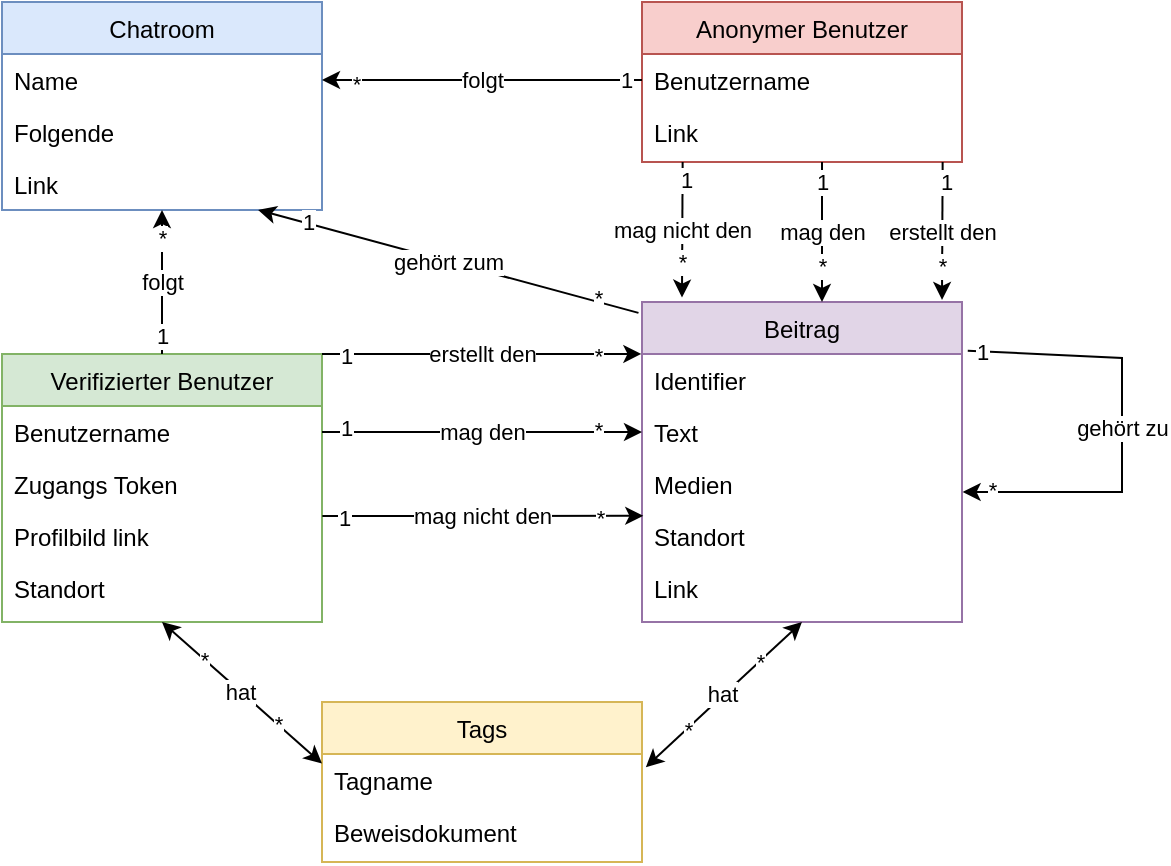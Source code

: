 <mxfile version="23.1.6" type="device">
  <diagram id="C5RBs43oDa-KdzZeNtuy" name="Page-1">
    <mxGraphModel dx="988" dy="1715" grid="1" gridSize="10" guides="1" tooltips="1" connect="1" arrows="1" fold="1" page="1" pageScale="1" pageWidth="827" pageHeight="1169" math="0" shadow="0">
      <root>
        <mxCell id="WIyWlLk6GJQsqaUBKTNV-0" />
        <mxCell id="WIyWlLk6GJQsqaUBKTNV-1" parent="WIyWlLk6GJQsqaUBKTNV-0" />
        <mxCell id="zkfFHV4jXpPFQw0GAbJ--0" value="Beitrag" style="swimlane;fontStyle=0;align=center;verticalAlign=top;childLayout=stackLayout;horizontal=1;startSize=26;horizontalStack=0;resizeParent=1;resizeLast=0;collapsible=1;marginBottom=0;rounded=0;shadow=0;strokeWidth=1;fillColor=#e1d5e7;strokeColor=#9673a6;" parent="WIyWlLk6GJQsqaUBKTNV-1" vertex="1">
          <mxGeometry x="320" y="70" width="160" height="160" as="geometry">
            <mxRectangle x="230" y="140" width="160" height="26" as="alternateBounds" />
          </mxGeometry>
        </mxCell>
        <mxCell id="tdyQbTesufv4xPCYSzyx-6" value="Identifier" style="text;align=left;verticalAlign=top;spacingLeft=4;spacingRight=4;overflow=hidden;rotatable=0;points=[[0,0.5],[1,0.5]];portConstraint=eastwest;rounded=0;shadow=0;html=0;" parent="zkfFHV4jXpPFQw0GAbJ--0" vertex="1">
          <mxGeometry y="26" width="160" height="26" as="geometry" />
        </mxCell>
        <mxCell id="zkfFHV4jXpPFQw0GAbJ--2" value="Text" style="text;align=left;verticalAlign=top;spacingLeft=4;spacingRight=4;overflow=hidden;rotatable=0;points=[[0,0.5],[1,0.5]];portConstraint=eastwest;rounded=0;shadow=0;html=0;" parent="zkfFHV4jXpPFQw0GAbJ--0" vertex="1">
          <mxGeometry y="52" width="160" height="26" as="geometry" />
        </mxCell>
        <mxCell id="xivR8xFjDP2OUeOoNxAv-6" value="Medien" style="text;align=left;verticalAlign=top;spacingLeft=4;spacingRight=4;overflow=hidden;rotatable=0;points=[[0,0.5],[1,0.5]];portConstraint=eastwest;rounded=0;shadow=0;html=0;" parent="zkfFHV4jXpPFQw0GAbJ--0" vertex="1">
          <mxGeometry y="78" width="160" height="26" as="geometry" />
        </mxCell>
        <mxCell id="xivR8xFjDP2OUeOoNxAv-8" value="Standort" style="text;align=left;verticalAlign=top;spacingLeft=4;spacingRight=4;overflow=hidden;rotatable=0;points=[[0,0.5],[1,0.5]];portConstraint=eastwest;rounded=0;shadow=0;html=0;" parent="zkfFHV4jXpPFQw0GAbJ--0" vertex="1">
          <mxGeometry y="104" width="160" height="26" as="geometry" />
        </mxCell>
        <mxCell id="xivR8xFjDP2OUeOoNxAv-39" value="" style="endArrow=classic;html=1;rounded=0;exitX=1.018;exitY=0.152;exitDx=0;exitDy=0;exitPerimeter=0;entryX=1.002;entryY=0.654;entryDx=0;entryDy=0;entryPerimeter=0;" parent="zkfFHV4jXpPFQw0GAbJ--0" source="zkfFHV4jXpPFQw0GAbJ--0" target="xivR8xFjDP2OUeOoNxAv-6" edge="1">
          <mxGeometry relative="1" as="geometry">
            <mxPoint x="174" y="20" as="sourcePoint" />
            <mxPoint x="240" y="70" as="targetPoint" />
            <Array as="points">
              <mxPoint x="240" y="28" />
              <mxPoint x="240" y="95" />
            </Array>
          </mxGeometry>
        </mxCell>
        <mxCell id="xivR8xFjDP2OUeOoNxAv-40" value="gehört zu" style="edgeLabel;resizable=0;html=1;align=center;verticalAlign=middle;" parent="xivR8xFjDP2OUeOoNxAv-39" connectable="0" vertex="1">
          <mxGeometry relative="1" as="geometry" />
        </mxCell>
        <mxCell id="KU6OePEWpPYiwk-hXVTw-7" value="*" style="edgeLabel;html=1;align=center;verticalAlign=middle;resizable=0;points=[];" parent="xivR8xFjDP2OUeOoNxAv-39" vertex="1" connectable="0">
          <mxGeometry x="0.866" y="-1" relative="1" as="geometry">
            <mxPoint as="offset" />
          </mxGeometry>
        </mxCell>
        <mxCell id="KU6OePEWpPYiwk-hXVTw-8" value="1" style="edgeLabel;html=1;align=center;verticalAlign=middle;resizable=0;points=[];" parent="xivR8xFjDP2OUeOoNxAv-39" vertex="1" connectable="0">
          <mxGeometry x="-0.941" relative="1" as="geometry">
            <mxPoint as="offset" />
          </mxGeometry>
        </mxCell>
        <mxCell id="ZhWCZaqq9nW5vbhEN_XT-1" value="Link" style="text;align=left;verticalAlign=top;spacingLeft=4;spacingRight=4;overflow=hidden;rotatable=0;points=[[0,0.5],[1,0.5]];portConstraint=eastwest;rounded=0;shadow=0;html=0;" parent="zkfFHV4jXpPFQw0GAbJ--0" vertex="1">
          <mxGeometry y="130" width="160" height="26" as="geometry" />
        </mxCell>
        <mxCell id="xivR8xFjDP2OUeOoNxAv-9" value="Anonymer Benutzer" style="swimlane;fontStyle=0;align=center;verticalAlign=top;childLayout=stackLayout;horizontal=1;startSize=26;horizontalStack=0;resizeParent=1;resizeLast=0;collapsible=1;marginBottom=0;rounded=0;shadow=0;strokeWidth=1;fillColor=#f8cecc;strokeColor=#b85450;" parent="WIyWlLk6GJQsqaUBKTNV-1" vertex="1">
          <mxGeometry x="320" y="-80" width="160" height="80" as="geometry">
            <mxRectangle x="240" y="260" width="160" height="26" as="alternateBounds" />
          </mxGeometry>
        </mxCell>
        <mxCell id="xivR8xFjDP2OUeOoNxAv-10" value="Benutzername" style="text;align=left;verticalAlign=top;spacingLeft=4;spacingRight=4;overflow=hidden;rotatable=0;points=[[0,0.5],[1,0.5]];portConstraint=eastwest;" parent="xivR8xFjDP2OUeOoNxAv-9" vertex="1">
          <mxGeometry y="26" width="160" height="26" as="geometry" />
        </mxCell>
        <mxCell id="xivR8xFjDP2OUeOoNxAv-11" value="Link" style="text;align=left;verticalAlign=top;spacingLeft=4;spacingRight=4;overflow=hidden;rotatable=0;points=[[0,0.5],[1,0.5]];portConstraint=eastwest;rounded=0;shadow=0;html=0;" parent="xivR8xFjDP2OUeOoNxAv-9" vertex="1">
          <mxGeometry y="52" width="160" height="26" as="geometry" />
        </mxCell>
        <mxCell id="xivR8xFjDP2OUeOoNxAv-13" value="Verifizierter Benutzer" style="swimlane;fontStyle=0;align=center;verticalAlign=top;childLayout=stackLayout;horizontal=1;startSize=26;horizontalStack=0;resizeParent=1;resizeLast=0;collapsible=1;marginBottom=0;rounded=0;shadow=0;strokeWidth=1;fillColor=#d5e8d4;strokeColor=#82b366;" parent="WIyWlLk6GJQsqaUBKTNV-1" vertex="1">
          <mxGeometry y="96" width="160" height="134" as="geometry">
            <mxRectangle x="240" y="260" width="160" height="26" as="alternateBounds" />
          </mxGeometry>
        </mxCell>
        <mxCell id="xivR8xFjDP2OUeOoNxAv-14" value="Benutzername" style="text;align=left;verticalAlign=top;spacingLeft=4;spacingRight=4;overflow=hidden;rotatable=0;points=[[0,0.5],[1,0.5]];portConstraint=eastwest;" parent="xivR8xFjDP2OUeOoNxAv-13" vertex="1">
          <mxGeometry y="26" width="160" height="26" as="geometry" />
        </mxCell>
        <mxCell id="xivR8xFjDP2OUeOoNxAv-15" value="Zugangs Token" style="text;align=left;verticalAlign=top;spacingLeft=4;spacingRight=4;overflow=hidden;rotatable=0;points=[[0,0.5],[1,0.5]];portConstraint=eastwest;rounded=0;shadow=0;html=0;" parent="xivR8xFjDP2OUeOoNxAv-13" vertex="1">
          <mxGeometry y="52" width="160" height="26" as="geometry" />
        </mxCell>
        <mxCell id="ZhWCZaqq9nW5vbhEN_XT-0" value="Profilbild link" style="text;align=left;verticalAlign=top;spacingLeft=4;spacingRight=4;overflow=hidden;rotatable=0;points=[[0,0.5],[1,0.5]];portConstraint=eastwest;rounded=0;shadow=0;html=0;" parent="xivR8xFjDP2OUeOoNxAv-13" vertex="1">
          <mxGeometry y="78" width="160" height="26" as="geometry" />
        </mxCell>
        <mxCell id="agyUkzwa-3w7YlXkeHwC-7" value="Standort" style="text;align=left;verticalAlign=top;spacingLeft=4;spacingRight=4;overflow=hidden;rotatable=0;points=[[0,0.5],[1,0.5]];portConstraint=eastwest;rounded=0;shadow=0;html=0;" vertex="1" parent="xivR8xFjDP2OUeOoNxAv-13">
          <mxGeometry y="104" width="160" height="26" as="geometry" />
        </mxCell>
        <mxCell id="xivR8xFjDP2OUeOoNxAv-26" value="Chatroom" style="swimlane;fontStyle=0;align=center;verticalAlign=top;childLayout=stackLayout;horizontal=1;startSize=26;horizontalStack=0;resizeParent=1;resizeLast=0;collapsible=1;marginBottom=0;rounded=0;shadow=0;strokeWidth=1;fillColor=#dae8fc;strokeColor=#6c8ebf;" parent="WIyWlLk6GJQsqaUBKTNV-1" vertex="1">
          <mxGeometry y="-80" width="160" height="104" as="geometry">
            <mxRectangle x="230" y="140" width="160" height="26" as="alternateBounds" />
          </mxGeometry>
        </mxCell>
        <mxCell id="xivR8xFjDP2OUeOoNxAv-27" value="Name" style="text;align=left;verticalAlign=top;spacingLeft=4;spacingRight=4;overflow=hidden;rotatable=0;points=[[0,0.5],[1,0.5]];portConstraint=eastwest;rounded=0;shadow=0;html=0;" parent="xivR8xFjDP2OUeOoNxAv-26" vertex="1">
          <mxGeometry y="26" width="160" height="26" as="geometry" />
        </mxCell>
        <mxCell id="xivR8xFjDP2OUeOoNxAv-55" value="Folgende" style="text;align=left;verticalAlign=top;spacingLeft=4;spacingRight=4;overflow=hidden;rotatable=0;points=[[0,0.5],[1,0.5]];portConstraint=eastwest;rounded=0;shadow=0;html=0;" parent="xivR8xFjDP2OUeOoNxAv-26" vertex="1">
          <mxGeometry y="52" width="160" height="26" as="geometry" />
        </mxCell>
        <mxCell id="xivR8xFjDP2OUeOoNxAv-31" value="Link" style="text;align=left;verticalAlign=top;spacingLeft=4;spacingRight=4;overflow=hidden;rotatable=0;points=[[0,0.5],[1,0.5]];portConstraint=eastwest;rounded=0;shadow=0;html=0;" parent="xivR8xFjDP2OUeOoNxAv-26" vertex="1">
          <mxGeometry y="78" width="160" height="26" as="geometry" />
        </mxCell>
        <mxCell id="xivR8xFjDP2OUeOoNxAv-59" value="" style="endArrow=classic;html=1;rounded=0;entryX=0.873;entryY=-0.008;entryDx=0;entryDy=0;entryPerimeter=0;" parent="WIyWlLk6GJQsqaUBKTNV-1" edge="1">
          <mxGeometry relative="1" as="geometry">
            <mxPoint x="470.32" as="sourcePoint" />
            <mxPoint x="470.0" y="68.96" as="targetPoint" />
          </mxGeometry>
        </mxCell>
        <mxCell id="xivR8xFjDP2OUeOoNxAv-60" value="erstellt den" style="edgeLabel;resizable=0;html=1;align=center;verticalAlign=middle;" parent="xivR8xFjDP2OUeOoNxAv-59" connectable="0" vertex="1">
          <mxGeometry relative="1" as="geometry" />
        </mxCell>
        <mxCell id="KU6OePEWpPYiwk-hXVTw-11" value="1" style="edgeLabel;html=1;align=center;verticalAlign=middle;resizable=0;points=[];" parent="xivR8xFjDP2OUeOoNxAv-59" vertex="1" connectable="0">
          <mxGeometry x="-0.728" y="1" relative="1" as="geometry">
            <mxPoint as="offset" />
          </mxGeometry>
        </mxCell>
        <mxCell id="KU6OePEWpPYiwk-hXVTw-14" value="*" style="edgeLabel;html=1;align=center;verticalAlign=middle;resizable=0;points=[];" parent="xivR8xFjDP2OUeOoNxAv-59" vertex="1" connectable="0">
          <mxGeometry x="0.491" relative="1" as="geometry">
            <mxPoint as="offset" />
          </mxGeometry>
        </mxCell>
        <mxCell id="xivR8xFjDP2OUeOoNxAv-61" value="" style="endArrow=classic;html=1;rounded=0;entryX=0.5;entryY=0;entryDx=0;entryDy=0;exitX=0.5;exitY=1;exitDx=0;exitDy=0;" parent="WIyWlLk6GJQsqaUBKTNV-1" edge="1">
          <mxGeometry relative="1" as="geometry">
            <mxPoint x="410" as="sourcePoint" />
            <mxPoint x="410" y="70" as="targetPoint" />
          </mxGeometry>
        </mxCell>
        <mxCell id="xivR8xFjDP2OUeOoNxAv-62" value="mag den" style="edgeLabel;resizable=0;html=1;align=center;verticalAlign=middle;" parent="xivR8xFjDP2OUeOoNxAv-61" connectable="0" vertex="1">
          <mxGeometry relative="1" as="geometry" />
        </mxCell>
        <mxCell id="KU6OePEWpPYiwk-hXVTw-10" value="1" style="edgeLabel;html=1;align=center;verticalAlign=middle;resizable=0;points=[];" parent="xivR8xFjDP2OUeOoNxAv-61" vertex="1" connectable="0">
          <mxGeometry x="-0.709" relative="1" as="geometry">
            <mxPoint as="offset" />
          </mxGeometry>
        </mxCell>
        <mxCell id="KU6OePEWpPYiwk-hXVTw-13" value="*" style="edgeLabel;html=1;align=center;verticalAlign=middle;resizable=0;points=[];" parent="xivR8xFjDP2OUeOoNxAv-61" vertex="1" connectable="0">
          <mxGeometry x="0.491" relative="1" as="geometry">
            <mxPoint as="offset" />
          </mxGeometry>
        </mxCell>
        <mxCell id="xivR8xFjDP2OUeOoNxAv-64" value="" style="endArrow=classic;html=1;rounded=0;entryX=0.248;entryY=-0.017;entryDx=0;entryDy=0;exitX=0.25;exitY=1;exitDx=0;exitDy=0;entryPerimeter=0;" parent="WIyWlLk6GJQsqaUBKTNV-1" edge="1">
          <mxGeometry relative="1" as="geometry">
            <mxPoint x="340.32" as="sourcePoint" />
            <mxPoint x="340.0" y="67.79" as="targetPoint" />
          </mxGeometry>
        </mxCell>
        <mxCell id="xivR8xFjDP2OUeOoNxAv-65" value="mag nicht den" style="edgeLabel;resizable=0;html=1;align=center;verticalAlign=middle;" parent="xivR8xFjDP2OUeOoNxAv-64" connectable="0" vertex="1">
          <mxGeometry relative="1" as="geometry" />
        </mxCell>
        <mxCell id="KU6OePEWpPYiwk-hXVTw-9" value="1" style="edgeLabel;html=1;align=center;verticalAlign=middle;resizable=0;points=[];" parent="xivR8xFjDP2OUeOoNxAv-64" vertex="1" connectable="0">
          <mxGeometry x="-0.746" y="1" relative="1" as="geometry">
            <mxPoint as="offset" />
          </mxGeometry>
        </mxCell>
        <mxCell id="KU6OePEWpPYiwk-hXVTw-12" value="*" style="edgeLabel;html=1;align=center;verticalAlign=middle;resizable=0;points=[];" parent="xivR8xFjDP2OUeOoNxAv-64" vertex="1" connectable="0">
          <mxGeometry x="0.469" relative="1" as="geometry">
            <mxPoint as="offset" />
          </mxGeometry>
        </mxCell>
        <mxCell id="xivR8xFjDP2OUeOoNxAv-66" value="" style="endArrow=classic;html=1;rounded=0;exitX=-0.011;exitY=0.034;exitDx=0;exitDy=0;exitPerimeter=0;" parent="WIyWlLk6GJQsqaUBKTNV-1" source="zkfFHV4jXpPFQw0GAbJ--0" target="xivR8xFjDP2OUeOoNxAv-31" edge="1">
          <mxGeometry relative="1" as="geometry">
            <mxPoint x="280.32" y="50" as="sourcePoint" />
            <mxPoint x="162.88" y="50.598" as="targetPoint" />
          </mxGeometry>
        </mxCell>
        <mxCell id="xivR8xFjDP2OUeOoNxAv-67" value="gehört zum" style="edgeLabel;resizable=0;html=1;align=center;verticalAlign=middle;" parent="xivR8xFjDP2OUeOoNxAv-66" connectable="0" vertex="1">
          <mxGeometry relative="1" as="geometry" />
        </mxCell>
        <mxCell id="KU6OePEWpPYiwk-hXVTw-5" value="1" style="edgeLabel;html=1;align=center;verticalAlign=middle;resizable=0;points=[];" parent="xivR8xFjDP2OUeOoNxAv-66" vertex="1" connectable="0">
          <mxGeometry x="0.744" y="-1" relative="1" as="geometry">
            <mxPoint as="offset" />
          </mxGeometry>
        </mxCell>
        <mxCell id="KU6OePEWpPYiwk-hXVTw-6" value="*" style="edgeLabel;html=1;align=center;verticalAlign=middle;resizable=0;points=[];" parent="xivR8xFjDP2OUeOoNxAv-66" vertex="1" connectable="0">
          <mxGeometry x="-0.778" y="-2" relative="1" as="geometry">
            <mxPoint as="offset" />
          </mxGeometry>
        </mxCell>
        <mxCell id="tdyQbTesufv4xPCYSzyx-0" value="" style="endArrow=classic;html=1;rounded=0;entryX=-0.002;entryY=-0.002;entryDx=0;entryDy=0;entryPerimeter=0;exitX=1;exitY=0;exitDx=0;exitDy=0;" parent="WIyWlLk6GJQsqaUBKTNV-1" source="xivR8xFjDP2OUeOoNxAv-13" target="tdyQbTesufv4xPCYSzyx-6" edge="1">
          <mxGeometry relative="1" as="geometry">
            <mxPoint x="200.32" y="120" as="sourcePoint" />
            <mxPoint x="200.0" y="188.96" as="targetPoint" />
          </mxGeometry>
        </mxCell>
        <mxCell id="tdyQbTesufv4xPCYSzyx-1" value="erstellt den" style="edgeLabel;resizable=0;html=1;align=center;verticalAlign=middle;" parent="tdyQbTesufv4xPCYSzyx-0" connectable="0" vertex="1">
          <mxGeometry relative="1" as="geometry" />
        </mxCell>
        <mxCell id="KU6OePEWpPYiwk-hXVTw-15" value="1" style="edgeLabel;html=1;align=center;verticalAlign=middle;resizable=0;points=[];" parent="tdyQbTesufv4xPCYSzyx-0" vertex="1" connectable="0">
          <mxGeometry x="-0.859" y="-1" relative="1" as="geometry">
            <mxPoint as="offset" />
          </mxGeometry>
        </mxCell>
        <mxCell id="KU6OePEWpPYiwk-hXVTw-18" value="*" style="edgeLabel;html=1;align=center;verticalAlign=middle;resizable=0;points=[];" parent="tdyQbTesufv4xPCYSzyx-0" vertex="1" connectable="0">
          <mxGeometry x="0.729" y="-1" relative="1" as="geometry">
            <mxPoint as="offset" />
          </mxGeometry>
        </mxCell>
        <mxCell id="tdyQbTesufv4xPCYSzyx-2" value="" style="endArrow=classic;html=1;rounded=0;entryX=0;entryY=0.5;entryDx=0;entryDy=0;exitX=1;exitY=0.5;exitDx=0;exitDy=0;" parent="WIyWlLk6GJQsqaUBKTNV-1" source="xivR8xFjDP2OUeOoNxAv-14" target="zkfFHV4jXpPFQw0GAbJ--2" edge="1">
          <mxGeometry relative="1" as="geometry">
            <mxPoint x="200" y="150" as="sourcePoint" />
            <mxPoint x="320" y="187" as="targetPoint" />
          </mxGeometry>
        </mxCell>
        <mxCell id="tdyQbTesufv4xPCYSzyx-3" value="mag den" style="edgeLabel;resizable=0;html=1;align=center;verticalAlign=middle;" parent="tdyQbTesufv4xPCYSzyx-2" connectable="0" vertex="1">
          <mxGeometry relative="1" as="geometry" />
        </mxCell>
        <mxCell id="KU6OePEWpPYiwk-hXVTw-16" value="1" style="edgeLabel;html=1;align=center;verticalAlign=middle;resizable=0;points=[];" parent="tdyQbTesufv4xPCYSzyx-2" vertex="1" connectable="0">
          <mxGeometry x="-0.855" y="2" relative="1" as="geometry">
            <mxPoint as="offset" />
          </mxGeometry>
        </mxCell>
        <mxCell id="KU6OePEWpPYiwk-hXVTw-19" value="*" style="edgeLabel;html=1;align=center;verticalAlign=middle;resizable=0;points=[];" parent="tdyQbTesufv4xPCYSzyx-2" vertex="1" connectable="0">
          <mxGeometry x="0.725" y="1" relative="1" as="geometry">
            <mxPoint as="offset" />
          </mxGeometry>
        </mxCell>
        <mxCell id="tdyQbTesufv4xPCYSzyx-4" value="" style="endArrow=classic;html=1;rounded=0;entryX=0.004;entryY=0.112;entryDx=0;entryDy=0;exitX=1.001;exitY=1.115;exitDx=0;exitDy=0;entryPerimeter=0;exitPerimeter=0;" parent="WIyWlLk6GJQsqaUBKTNV-1" source="xivR8xFjDP2OUeOoNxAv-15" target="xivR8xFjDP2OUeOoNxAv-8" edge="1">
          <mxGeometry relative="1" as="geometry">
            <mxPoint x="210.32" y="200" as="sourcePoint" />
            <mxPoint x="210.0" y="267.79" as="targetPoint" />
          </mxGeometry>
        </mxCell>
        <mxCell id="tdyQbTesufv4xPCYSzyx-5" value="mag nicht den" style="edgeLabel;resizable=0;html=1;align=center;verticalAlign=middle;" parent="tdyQbTesufv4xPCYSzyx-4" connectable="0" vertex="1">
          <mxGeometry relative="1" as="geometry" />
        </mxCell>
        <mxCell id="KU6OePEWpPYiwk-hXVTw-17" value="1" style="edgeLabel;html=1;align=center;verticalAlign=middle;resizable=0;points=[];" parent="tdyQbTesufv4xPCYSzyx-4" vertex="1" connectable="0">
          <mxGeometry x="-0.86" y="-1" relative="1" as="geometry">
            <mxPoint as="offset" />
          </mxGeometry>
        </mxCell>
        <mxCell id="KU6OePEWpPYiwk-hXVTw-20" value="*" style="edgeLabel;html=1;align=center;verticalAlign=middle;resizable=0;points=[];" parent="tdyQbTesufv4xPCYSzyx-4" vertex="1" connectable="0">
          <mxGeometry x="0.729" y="-1" relative="1" as="geometry">
            <mxPoint as="offset" />
          </mxGeometry>
        </mxCell>
        <mxCell id="tdyQbTesufv4xPCYSzyx-7" value="" style="endArrow=classic;html=1;rounded=0;exitX=0.5;exitY=0;exitDx=0;exitDy=0;" parent="WIyWlLk6GJQsqaUBKTNV-1" source="xivR8xFjDP2OUeOoNxAv-13" target="xivR8xFjDP2OUeOoNxAv-31" edge="1">
          <mxGeometry relative="1" as="geometry">
            <mxPoint x="70" y="110" as="sourcePoint" />
            <mxPoint x="80.16" y="53.848" as="targetPoint" />
          </mxGeometry>
        </mxCell>
        <mxCell id="tdyQbTesufv4xPCYSzyx-8" value="folgt" style="edgeLabel;resizable=0;html=1;align=center;verticalAlign=middle;" parent="tdyQbTesufv4xPCYSzyx-7" connectable="0" vertex="1">
          <mxGeometry relative="1" as="geometry" />
        </mxCell>
        <mxCell id="KU6OePEWpPYiwk-hXVTw-2" value="*" style="edgeLabel;html=1;align=center;verticalAlign=middle;resizable=0;points=[];" parent="tdyQbTesufv4xPCYSzyx-7" vertex="1" connectable="0">
          <mxGeometry x="0.68" y="-1" relative="1" as="geometry">
            <mxPoint x="-1" y="2" as="offset" />
          </mxGeometry>
        </mxCell>
        <mxCell id="KU6OePEWpPYiwk-hXVTw-3" value="1" style="edgeLabel;html=1;align=center;verticalAlign=middle;resizable=0;points=[];" parent="tdyQbTesufv4xPCYSzyx-7" vertex="1" connectable="0">
          <mxGeometry x="-0.883" y="-2" relative="1" as="geometry">
            <mxPoint x="-2" y="-5" as="offset" />
          </mxGeometry>
        </mxCell>
        <mxCell id="tdyQbTesufv4xPCYSzyx-9" value="" style="endArrow=classic;html=1;rounded=0;entryX=1;entryY=0.5;entryDx=0;entryDy=0;exitX=0;exitY=0.5;exitDx=0;exitDy=0;" parent="WIyWlLk6GJQsqaUBKTNV-1" source="xivR8xFjDP2OUeOoNxAv-10" target="xivR8xFjDP2OUeOoNxAv-27" edge="1">
          <mxGeometry relative="1" as="geometry">
            <mxPoint x="240" y="-18" as="sourcePoint" />
            <mxPoint x="240" y="-110" as="targetPoint" />
          </mxGeometry>
        </mxCell>
        <mxCell id="tdyQbTesufv4xPCYSzyx-10" value="folgt" style="edgeLabel;resizable=0;html=1;align=center;verticalAlign=middle;" parent="tdyQbTesufv4xPCYSzyx-9" connectable="0" vertex="1">
          <mxGeometry relative="1" as="geometry" />
        </mxCell>
        <mxCell id="KU6OePEWpPYiwk-hXVTw-0" value="*" style="edgeLabel;html=1;align=center;verticalAlign=middle;resizable=0;points=[];" parent="tdyQbTesufv4xPCYSzyx-9" vertex="1" connectable="0">
          <mxGeometry x="0.79" y="2" relative="1" as="geometry">
            <mxPoint as="offset" />
          </mxGeometry>
        </mxCell>
        <mxCell id="KU6OePEWpPYiwk-hXVTw-1" value="1" style="edgeLabel;html=1;align=center;verticalAlign=middle;resizable=0;points=[];" parent="tdyQbTesufv4xPCYSzyx-9" vertex="1" connectable="0">
          <mxGeometry x="-0.895" relative="1" as="geometry">
            <mxPoint as="offset" />
          </mxGeometry>
        </mxCell>
        <mxCell id="agyUkzwa-3w7YlXkeHwC-0" value="Tags" style="swimlane;fontStyle=0;align=center;verticalAlign=top;childLayout=stackLayout;horizontal=1;startSize=26;horizontalStack=0;resizeParent=1;resizeLast=0;collapsible=1;marginBottom=0;rounded=0;shadow=0;strokeWidth=1;fillColor=#fff2cc;strokeColor=#d6b656;" vertex="1" parent="WIyWlLk6GJQsqaUBKTNV-1">
          <mxGeometry x="160" y="270" width="160" height="80" as="geometry">
            <mxRectangle x="240" y="260" width="160" height="26" as="alternateBounds" />
          </mxGeometry>
        </mxCell>
        <mxCell id="agyUkzwa-3w7YlXkeHwC-1" value="Tagname" style="text;align=left;verticalAlign=top;spacingLeft=4;spacingRight=4;overflow=hidden;rotatable=0;points=[[0,0.5],[1,0.5]];portConstraint=eastwest;" vertex="1" parent="agyUkzwa-3w7YlXkeHwC-0">
          <mxGeometry y="26" width="160" height="26" as="geometry" />
        </mxCell>
        <mxCell id="agyUkzwa-3w7YlXkeHwC-13" value="Beweisdokument" style="text;align=left;verticalAlign=top;spacingLeft=4;spacingRight=4;overflow=hidden;rotatable=0;points=[[0,0.5],[1,0.5]];portConstraint=eastwest;" vertex="1" parent="agyUkzwa-3w7YlXkeHwC-0">
          <mxGeometry y="52" width="160" height="26" as="geometry" />
        </mxCell>
        <mxCell id="agyUkzwa-3w7YlXkeHwC-4" value="" style="endArrow=classic;startArrow=classic;html=1;rounded=0;entryX=0.5;entryY=1;entryDx=0;entryDy=0;exitX=0;exitY=0.385;exitDx=0;exitDy=0;exitPerimeter=0;" edge="1" parent="WIyWlLk6GJQsqaUBKTNV-1" source="agyUkzwa-3w7YlXkeHwC-0" target="xivR8xFjDP2OUeOoNxAv-13">
          <mxGeometry width="50" height="50" relative="1" as="geometry">
            <mxPoint x="219.996" y="402" as="sourcePoint" />
            <mxPoint x="220.12" y="312.702" as="targetPoint" />
          </mxGeometry>
        </mxCell>
        <mxCell id="agyUkzwa-3w7YlXkeHwC-5" value="*" style="edgeLabel;html=1;align=center;verticalAlign=middle;resizable=0;points=[];" vertex="1" connectable="0" parent="agyUkzwa-3w7YlXkeHwC-4">
          <mxGeometry x="0.47" relative="1" as="geometry">
            <mxPoint as="offset" />
          </mxGeometry>
        </mxCell>
        <mxCell id="agyUkzwa-3w7YlXkeHwC-6" value="*" style="edgeLabel;html=1;align=center;verticalAlign=middle;resizable=0;points=[];" vertex="1" connectable="0" parent="agyUkzwa-3w7YlXkeHwC-4">
          <mxGeometry x="-0.446" relative="1" as="geometry">
            <mxPoint as="offset" />
          </mxGeometry>
        </mxCell>
        <mxCell id="agyUkzwa-3w7YlXkeHwC-11" value="hat" style="edgeLabel;html=1;align=center;verticalAlign=middle;resizable=0;points=[];" vertex="1" connectable="0" parent="agyUkzwa-3w7YlXkeHwC-4">
          <mxGeometry x="0.028" relative="1" as="geometry">
            <mxPoint as="offset" />
          </mxGeometry>
        </mxCell>
        <mxCell id="agyUkzwa-3w7YlXkeHwC-8" value="" style="endArrow=classic;startArrow=classic;html=1;rounded=0;entryX=1.012;entryY=0.408;entryDx=0;entryDy=0;exitX=0.5;exitY=1;exitDx=0;exitDy=0;entryPerimeter=0;" edge="1" parent="WIyWlLk6GJQsqaUBKTNV-1" source="zkfFHV4jXpPFQw0GAbJ--0" target="agyUkzwa-3w7YlXkeHwC-0">
          <mxGeometry width="50" height="50" relative="1" as="geometry">
            <mxPoint x="510" y="340" as="sourcePoint" />
            <mxPoint x="350" y="290" as="targetPoint" />
          </mxGeometry>
        </mxCell>
        <mxCell id="agyUkzwa-3w7YlXkeHwC-9" value="*" style="edgeLabel;html=1;align=center;verticalAlign=middle;resizable=0;points=[];" vertex="1" connectable="0" parent="agyUkzwa-3w7YlXkeHwC-8">
          <mxGeometry x="0.47" relative="1" as="geometry">
            <mxPoint as="offset" />
          </mxGeometry>
        </mxCell>
        <mxCell id="agyUkzwa-3w7YlXkeHwC-10" value="*" style="edgeLabel;html=1;align=center;verticalAlign=middle;resizable=0;points=[];" vertex="1" connectable="0" parent="agyUkzwa-3w7YlXkeHwC-8">
          <mxGeometry x="-0.446" relative="1" as="geometry">
            <mxPoint as="offset" />
          </mxGeometry>
        </mxCell>
        <mxCell id="agyUkzwa-3w7YlXkeHwC-12" value="hat" style="edgeLabel;html=1;align=center;verticalAlign=middle;resizable=0;points=[];" vertex="1" connectable="0" parent="agyUkzwa-3w7YlXkeHwC-8">
          <mxGeometry x="0.002" y="-1" relative="1" as="geometry">
            <mxPoint as="offset" />
          </mxGeometry>
        </mxCell>
      </root>
    </mxGraphModel>
  </diagram>
</mxfile>
